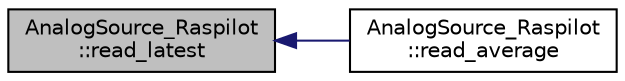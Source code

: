 digraph "AnalogSource_Raspilot::read_latest"
{
 // INTERACTIVE_SVG=YES
  edge [fontname="Helvetica",fontsize="10",labelfontname="Helvetica",labelfontsize="10"];
  node [fontname="Helvetica",fontsize="10",shape=record];
  rankdir="LR";
  Node1 [label="AnalogSource_Raspilot\l::read_latest",height=0.2,width=0.4,color="black", fillcolor="grey75", style="filled", fontcolor="black"];
  Node1 -> Node2 [dir="back",color="midnightblue",fontsize="10",style="solid",fontname="Helvetica"];
  Node2 [label="AnalogSource_Raspilot\l::read_average",height=0.2,width=0.4,color="black", fillcolor="white", style="filled",URL="$classAnalogSource__Raspilot.html#a1463e9c813156ab9e4ed3420968bd235"];
}

